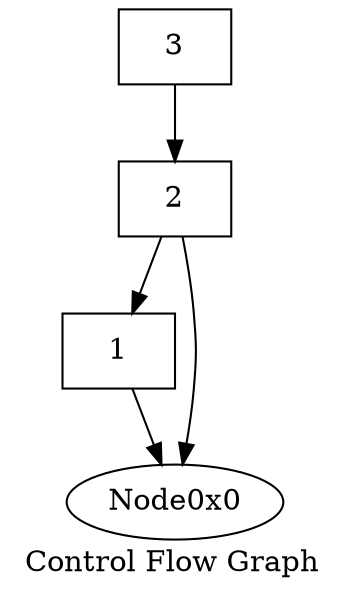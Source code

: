digraph "Control Flow Graph" {
    label="Control Flow Graph"

    Node0x1 [shape=record,label="{1}"];
    Node0x1 -> Node0x0
    Node0x2 [shape=record,label="{2}"];
    Node0x2 -> Node0x1
    Node0x2 -> Node0x0
    Node0x3 [shape=record,label="{3}"];
    Node0x3 -> Node0x2
}
